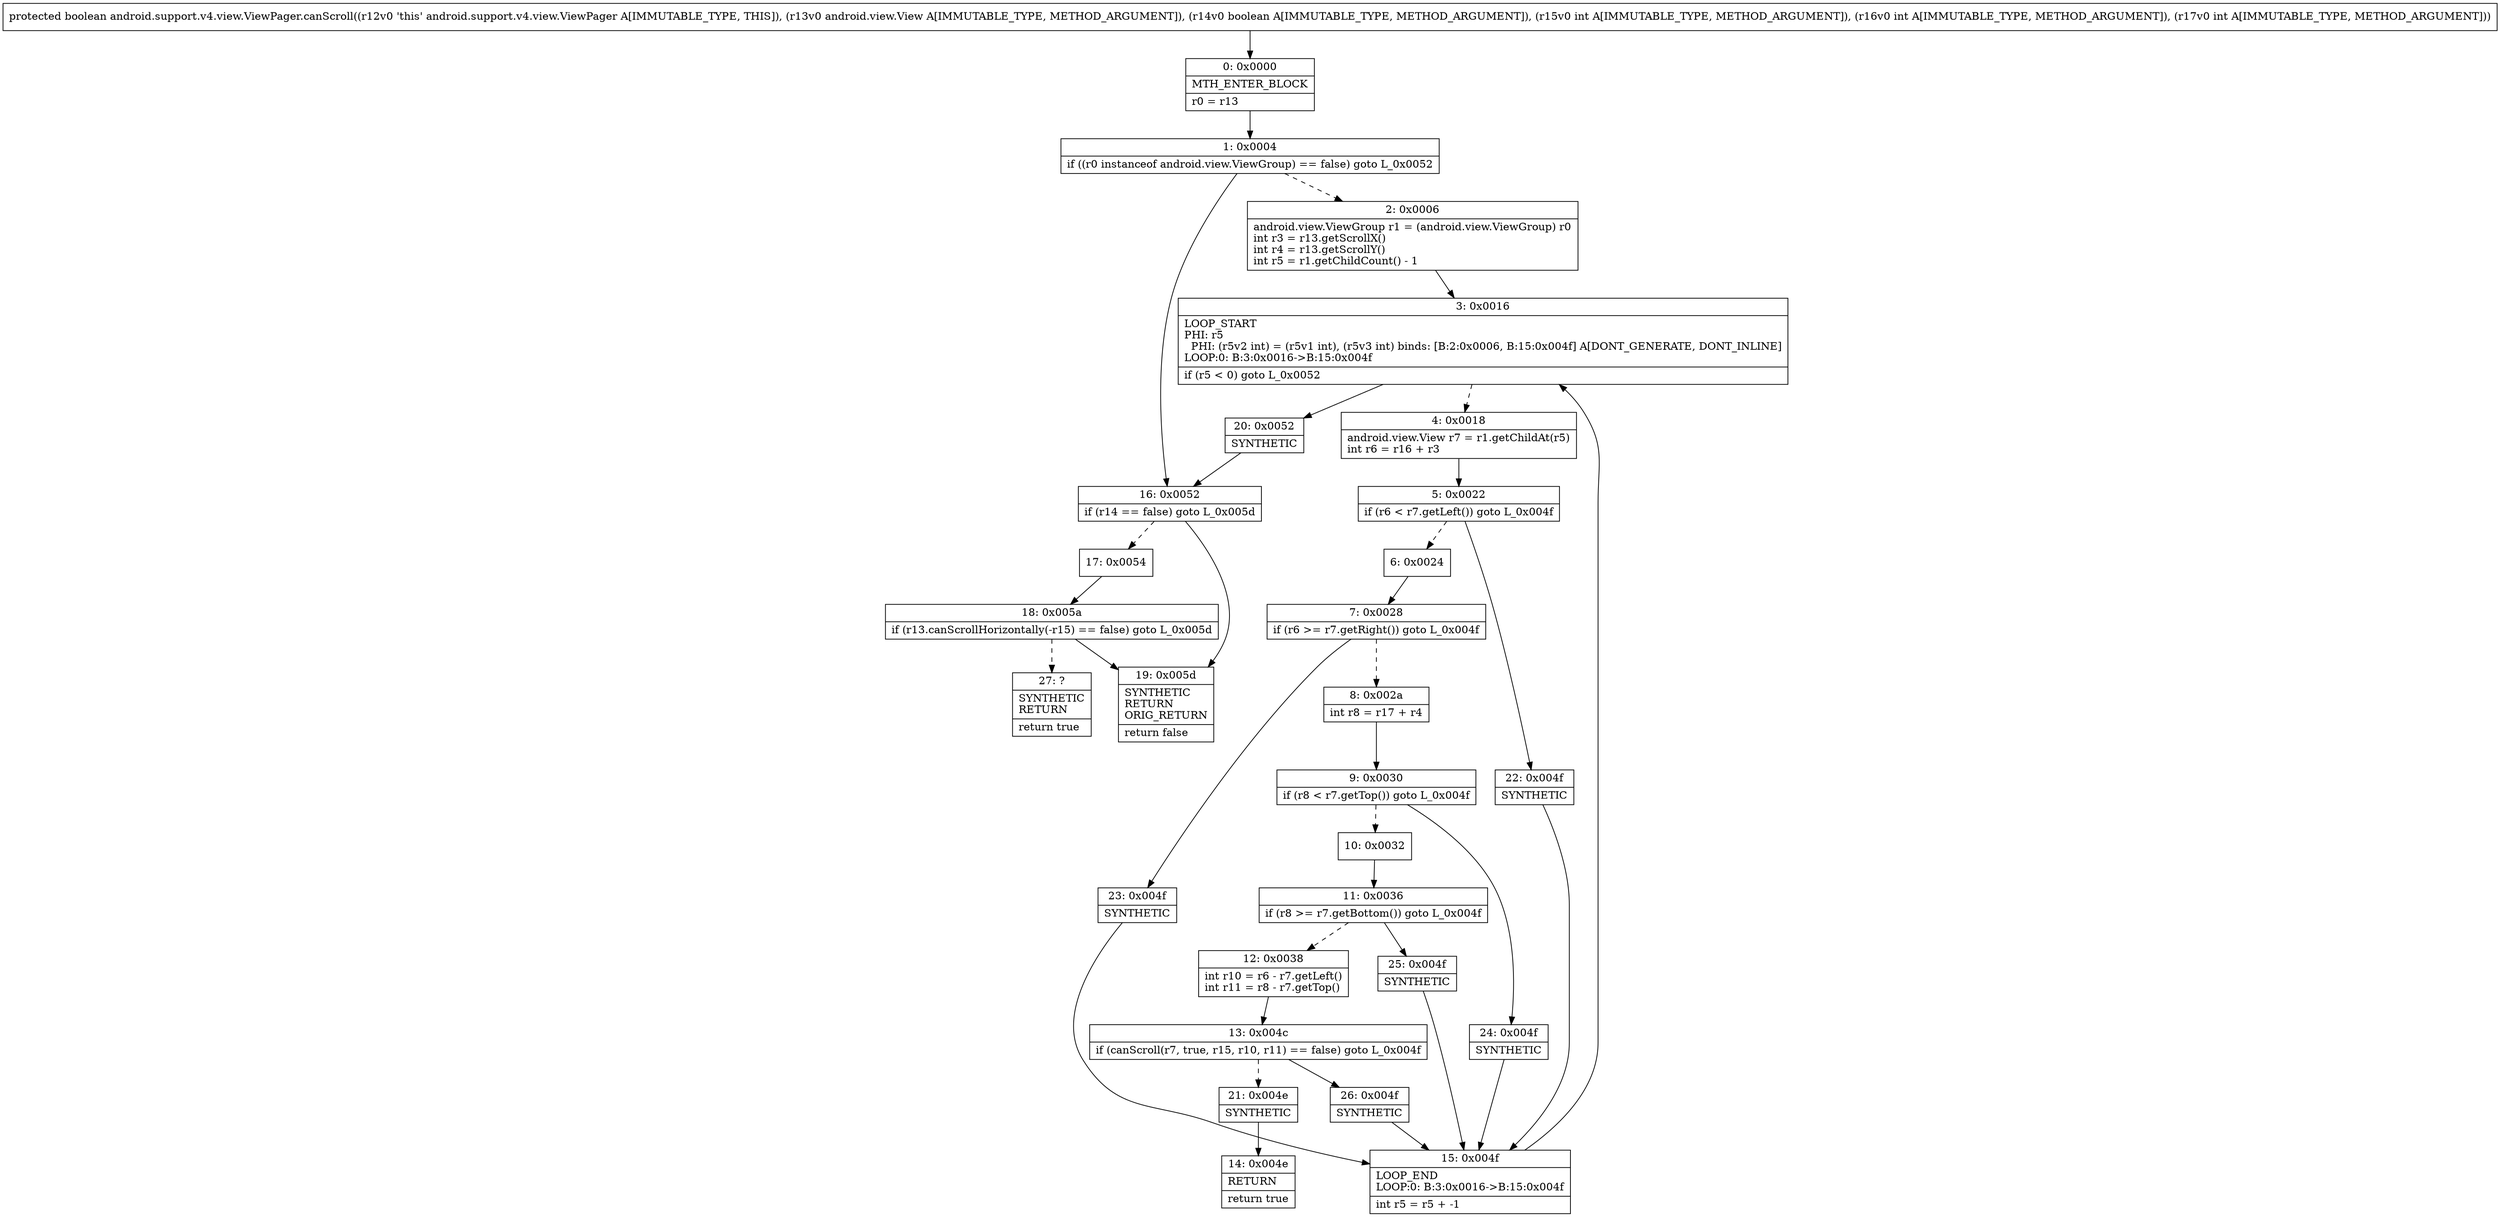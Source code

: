 digraph "CFG forandroid.support.v4.view.ViewPager.canScroll(Landroid\/view\/View;ZIII)Z" {
Node_0 [shape=record,label="{0\:\ 0x0000|MTH_ENTER_BLOCK\l|r0 = r13\l}"];
Node_1 [shape=record,label="{1\:\ 0x0004|if ((r0 instanceof android.view.ViewGroup) == false) goto L_0x0052\l}"];
Node_2 [shape=record,label="{2\:\ 0x0006|android.view.ViewGroup r1 = (android.view.ViewGroup) r0\lint r3 = r13.getScrollX()\lint r4 = r13.getScrollY()\lint r5 = r1.getChildCount() \- 1\l}"];
Node_3 [shape=record,label="{3\:\ 0x0016|LOOP_START\lPHI: r5 \l  PHI: (r5v2 int) = (r5v1 int), (r5v3 int) binds: [B:2:0x0006, B:15:0x004f] A[DONT_GENERATE, DONT_INLINE]\lLOOP:0: B:3:0x0016\-\>B:15:0x004f\l|if (r5 \< 0) goto L_0x0052\l}"];
Node_4 [shape=record,label="{4\:\ 0x0018|android.view.View r7 = r1.getChildAt(r5)\lint r6 = r16 + r3\l}"];
Node_5 [shape=record,label="{5\:\ 0x0022|if (r6 \< r7.getLeft()) goto L_0x004f\l}"];
Node_6 [shape=record,label="{6\:\ 0x0024}"];
Node_7 [shape=record,label="{7\:\ 0x0028|if (r6 \>= r7.getRight()) goto L_0x004f\l}"];
Node_8 [shape=record,label="{8\:\ 0x002a|int r8 = r17 + r4\l}"];
Node_9 [shape=record,label="{9\:\ 0x0030|if (r8 \< r7.getTop()) goto L_0x004f\l}"];
Node_10 [shape=record,label="{10\:\ 0x0032}"];
Node_11 [shape=record,label="{11\:\ 0x0036|if (r8 \>= r7.getBottom()) goto L_0x004f\l}"];
Node_12 [shape=record,label="{12\:\ 0x0038|int r10 = r6 \- r7.getLeft()\lint r11 = r8 \- r7.getTop()\l}"];
Node_13 [shape=record,label="{13\:\ 0x004c|if (canScroll(r7, true, r15, r10, r11) == false) goto L_0x004f\l}"];
Node_14 [shape=record,label="{14\:\ 0x004e|RETURN\l|return true\l}"];
Node_15 [shape=record,label="{15\:\ 0x004f|LOOP_END\lLOOP:0: B:3:0x0016\-\>B:15:0x004f\l|int r5 = r5 + \-1\l}"];
Node_16 [shape=record,label="{16\:\ 0x0052|if (r14 == false) goto L_0x005d\l}"];
Node_17 [shape=record,label="{17\:\ 0x0054}"];
Node_18 [shape=record,label="{18\:\ 0x005a|if (r13.canScrollHorizontally(\-r15) == false) goto L_0x005d\l}"];
Node_19 [shape=record,label="{19\:\ 0x005d|SYNTHETIC\lRETURN\lORIG_RETURN\l|return false\l}"];
Node_20 [shape=record,label="{20\:\ 0x0052|SYNTHETIC\l}"];
Node_21 [shape=record,label="{21\:\ 0x004e|SYNTHETIC\l}"];
Node_22 [shape=record,label="{22\:\ 0x004f|SYNTHETIC\l}"];
Node_23 [shape=record,label="{23\:\ 0x004f|SYNTHETIC\l}"];
Node_24 [shape=record,label="{24\:\ 0x004f|SYNTHETIC\l}"];
Node_25 [shape=record,label="{25\:\ 0x004f|SYNTHETIC\l}"];
Node_26 [shape=record,label="{26\:\ 0x004f|SYNTHETIC\l}"];
Node_27 [shape=record,label="{27\:\ ?|SYNTHETIC\lRETURN\l|return true\l}"];
MethodNode[shape=record,label="{protected boolean android.support.v4.view.ViewPager.canScroll((r12v0 'this' android.support.v4.view.ViewPager A[IMMUTABLE_TYPE, THIS]), (r13v0 android.view.View A[IMMUTABLE_TYPE, METHOD_ARGUMENT]), (r14v0 boolean A[IMMUTABLE_TYPE, METHOD_ARGUMENT]), (r15v0 int A[IMMUTABLE_TYPE, METHOD_ARGUMENT]), (r16v0 int A[IMMUTABLE_TYPE, METHOD_ARGUMENT]), (r17v0 int A[IMMUTABLE_TYPE, METHOD_ARGUMENT])) }"];
MethodNode -> Node_0;
Node_0 -> Node_1;
Node_1 -> Node_2[style=dashed];
Node_1 -> Node_16;
Node_2 -> Node_3;
Node_3 -> Node_4[style=dashed];
Node_3 -> Node_20;
Node_4 -> Node_5;
Node_5 -> Node_6[style=dashed];
Node_5 -> Node_22;
Node_6 -> Node_7;
Node_7 -> Node_8[style=dashed];
Node_7 -> Node_23;
Node_8 -> Node_9;
Node_9 -> Node_10[style=dashed];
Node_9 -> Node_24;
Node_10 -> Node_11;
Node_11 -> Node_12[style=dashed];
Node_11 -> Node_25;
Node_12 -> Node_13;
Node_13 -> Node_21[style=dashed];
Node_13 -> Node_26;
Node_15 -> Node_3;
Node_16 -> Node_17[style=dashed];
Node_16 -> Node_19;
Node_17 -> Node_18;
Node_18 -> Node_19;
Node_18 -> Node_27[style=dashed];
Node_20 -> Node_16;
Node_21 -> Node_14;
Node_22 -> Node_15;
Node_23 -> Node_15;
Node_24 -> Node_15;
Node_25 -> Node_15;
Node_26 -> Node_15;
}

